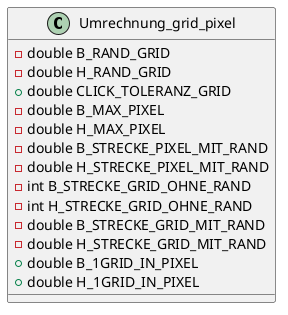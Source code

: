 @startuml
class Umrechnung_grid_pixel {
- double B_RAND_GRID
- double H_RAND_GRID
+ double CLICK_TOLERANZ_GRID
- double B_MAX_PIXEL
- double H_MAX_PIXEL
- double B_STRECKE_PIXEL_MIT_RAND
- double H_STRECKE_PIXEL_MIT_RAND
- int B_STRECKE_GRID_OHNE_RAND
- int H_STRECKE_GRID_OHNE_RAND
- double B_STRECKE_GRID_MIT_RAND
- double H_STRECKE_GRID_MIT_RAND
+ double B_1GRID_IN_PIXEL
+ double H_1GRID_IN_PIXEL
}

@enduml
